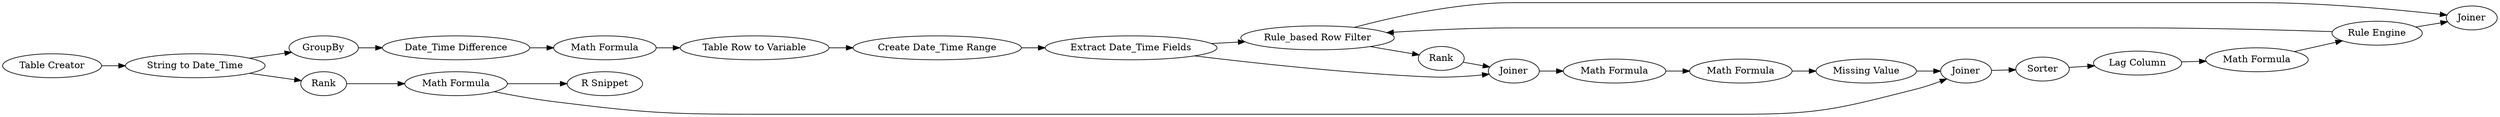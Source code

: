 digraph {
	1 [label="Table Creator"]
	290 [label="String to Date_Time"]
	2080 [label=Joiner]
	2100 [label=GroupBy]
	2109 [label=Sorter]
	2111 [label=Joiner]
	291 [label=GroupBy]
	293 [label="Table Row to Variable"]
	2061 [label="Create Date_Time Range"]
	2068 [label="Date_Time Difference"]
	2069 [label="Math Formula"]
	2071 [label="Extract Date_Time Fields"]
	2093 [label=Joiner]
	2096 [label="Missing Value"]
	2097 [label="Math Formula"]
	2098 [label="Math Formula"]
	2099 [label=Rank]
	2100 [label="Rule_based Row Filter"]
	2119 [label="Lag Column"]
	2120 [label="Math Formula"]
	2121 [label="Rule Engine"]
	2122 [label=Rank]
	2123 [label="Math Formula"]
	2174 [label="R Snippet"]
	291 -> 2068
	293 -> 2061
	2061 -> 2071
	2068 -> 2069
	2069 -> 293
	2071 -> 2100
	2071 -> 2093
	2093 -> 2097
	2097 -> 2098
	2098 -> 2096
	2099 -> 2093
	2100 -> 2099
	1 -> 290
	290 -> 291
	290 -> 2122
	2080 -> 2109
	2100 -> 2111
	2109 -> 2119
	2096 -> 2080
	2119 -> 2120
	2120 -> 2121
	2121 -> 2111
	2121 -> 2100
	2122 -> 2123
	2123 -> 2080
	2123 -> 2174
	rankdir=LR
}
